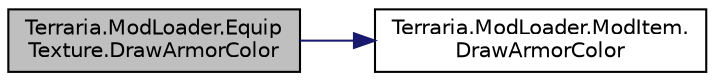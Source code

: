 digraph "Terraria.ModLoader.EquipTexture.DrawArmorColor"
{
 // LATEX_PDF_SIZE
  edge [fontname="Helvetica",fontsize="10",labelfontname="Helvetica",labelfontsize="10"];
  node [fontname="Helvetica",fontsize="10",shape=record];
  rankdir="LR";
  Node1 [label="Terraria.ModLoader.Equip\lTexture.DrawArmorColor",height=0.2,width=0.4,color="black", fillcolor="grey75", style="filled", fontcolor="black",tooltip="Allows you to modify the colors in which this armor texture and surrounding accessories are drawn,..."];
  Node1 -> Node2 [color="midnightblue",fontsize="10",style="solid",fontname="Helvetica"];
  Node2 [label="Terraria.ModLoader.ModItem.\lDrawArmorColor",height=0.2,width=0.4,color="black", fillcolor="white", style="filled",URL="$class_terraria_1_1_mod_loader_1_1_mod_item.html#ad6b829c635b333febf4a76f07aa32774",tooltip="Allows you to modify the colors in which this armor and surrounding accessories are drawn,..."];
}
